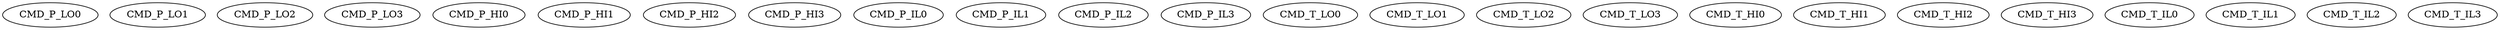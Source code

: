 digraph g {
name="QueuePrioAndTypeTest!CMD!";

graph []

  CMD_P_LO0   [type="noop",   pattern="IN0", prio="0"];
  CMD_P_LO1   [type="flow",   pattern="IN0", destpattern="B", prio="0", permanent="true"];
  CMD_P_LO2   [type="flush",  pattern="IN0", prio="0", qil="1", qhi="1", qlo="1"];
  CMD_P_LO3   [type="wait",   pattern="IN0", prio="0", twait="50000"];
  CMD_P_HI0   [type="noop",   pattern="IN0", prio="1"];
  CMD_P_HI1   [type="flow",   pattern="IN0", destpattern="B", prio="1"];
  CMD_P_HI2   [type="flush",  pattern="IN0", prio="1", qil="1", qhi="1", qlo="1"];
  CMD_P_HI3   [type="wait",   pattern="IN0", prio="1", twait="50000"];
  CMD_P_IL0   [type="noop",   pattern="IN0", prio="2"];
  CMD_P_IL1   [type="flow",   pattern="IN0", destpattern="A", prio="2"];
  CMD_P_IL2   [type="flush",  pattern="IN0", prio="2", qil="1", qhi="1", qlo="1"];
  CMD_P_IL3   [type="wait",   pattern="IN0", prio="2", twait="50000"];


  CMD_T_LO0   [type="noop",   target="BLOCK_IN1", prio="0"];
  CMD_T_LO1   [type="flow",   target="BLOCK_IN1", dest="BLOCK_B", prio="0"];
  CMD_T_LO2   [type="flush",  target="BLOCK_IN1", prio="0", qil="1", qhi="1", qlo="1"];
  CMD_T_LO3   [type="wait",   target="BLOCK_IN1", prio="0", twait="50000"];
  CMD_T_HI0   [type="noop",   target="BLOCK_IN1", prio="1"];
  CMD_T_HI1   [type="flow",   target="BLOCK_IN1", dest="BLOCK_B", prio="1"];
  CMD_T_HI2   [type="flush",  target="BLOCK_IN1", prio="1", qil="1", qhi="1", qlo="1"];
  CMD_T_HI3   [type="wait",   target="BLOCK_IN1", prio="1", twait="50000"];
  CMD_T_IL0   [type="noop",   target="BLOCK_IN1", prio="2"];
  CMD_T_IL1   [type="flow",   target="BLOCK_IN1", dest="BLOCK_B", prio="2"];
  CMD_T_IL2   [type="flush",  target="BLOCK_IN1", prio="2", qil="0", qhi="1", qlo="1" ];
  CMD_T_IL3   [type="wait",   target="BLOCK_IN1", prio="2", twait="50000"];

}
